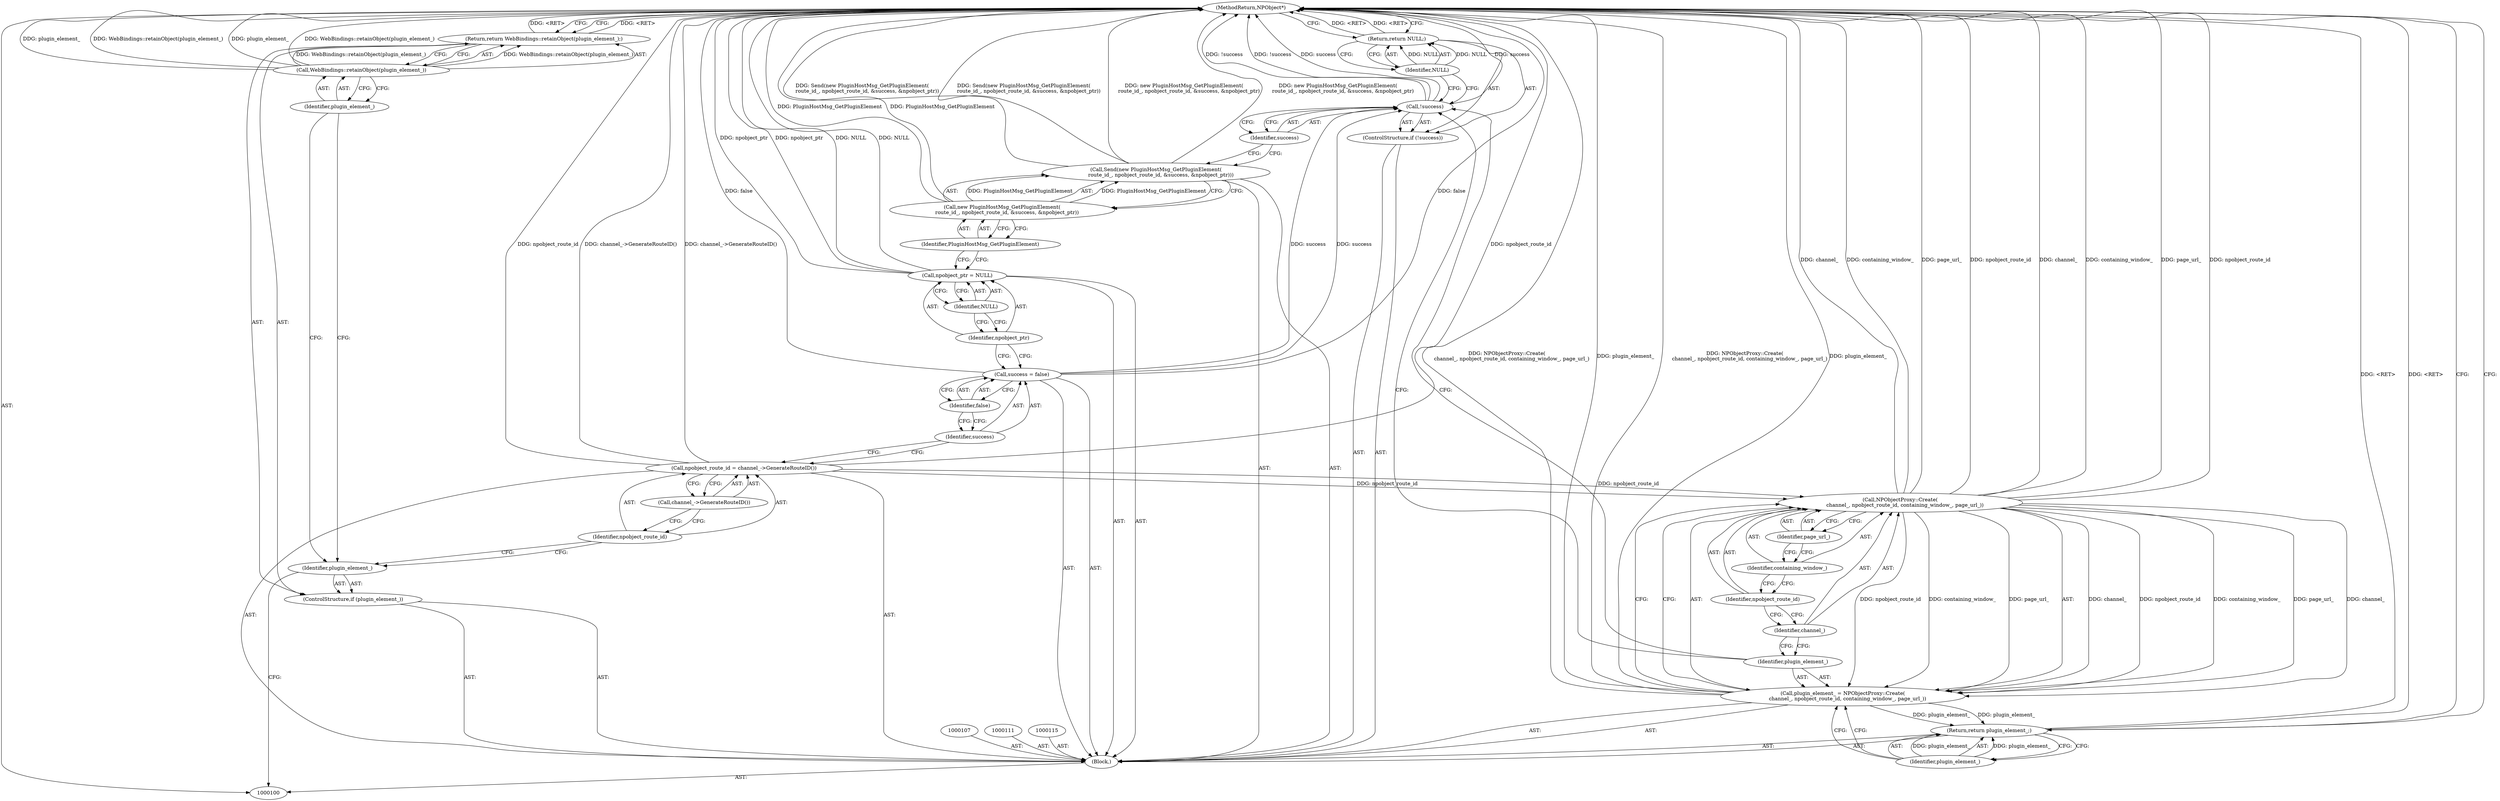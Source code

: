 digraph "1_Chrome_ea3d1d84be3d6f97bf50e76511c9e26af6895533_4" {
"1000136" [label="(MethodReturn,NPObject*)"];
"1000101" [label="(Block,)"];
"1000122" [label="(ControlStructure,if (!success))"];
"1000123" [label="(Call,!success)"];
"1000124" [label="(Identifier,success)"];
"1000126" [label="(Identifier,NULL)"];
"1000125" [label="(Return,return NULL;)"];
"1000127" [label="(Call,plugin_element_ = NPObjectProxy::Create(\n      channel_, npobject_route_id, containing_window_, page_url_))"];
"1000128" [label="(Identifier,plugin_element_)"];
"1000129" [label="(Call,NPObjectProxy::Create(\n      channel_, npobject_route_id, containing_window_, page_url_))"];
"1000131" [label="(Identifier,npobject_route_id)"];
"1000132" [label="(Identifier,containing_window_)"];
"1000133" [label="(Identifier,page_url_)"];
"1000130" [label="(Identifier,channel_)"];
"1000134" [label="(Return,return plugin_element_;)"];
"1000135" [label="(Identifier,plugin_element_)"];
"1000102" [label="(ControlStructure,if (plugin_element_))"];
"1000103" [label="(Identifier,plugin_element_)"];
"1000105" [label="(Call,WebBindings::retainObject(plugin_element_))"];
"1000106" [label="(Identifier,plugin_element_)"];
"1000104" [label="(Return,return WebBindings::retainObject(plugin_element_);)"];
"1000110" [label="(Call,channel_->GenerateRouteID())"];
"1000108" [label="(Call,npobject_route_id = channel_->GenerateRouteID())"];
"1000109" [label="(Identifier,npobject_route_id)"];
"1000114" [label="(Identifier,false)"];
"1000112" [label="(Call,success = false)"];
"1000113" [label="(Identifier,success)"];
"1000116" [label="(Call,npobject_ptr = NULL)"];
"1000117" [label="(Identifier,npobject_ptr)"];
"1000118" [label="(Identifier,NULL)"];
"1000121" [label="(Identifier,PluginHostMsg_GetPluginElement)"];
"1000119" [label="(Call,Send(new PluginHostMsg_GetPluginElement(\n      route_id_, npobject_route_id, &success, &npobject_ptr)))"];
"1000120" [label="(Call,new PluginHostMsg_GetPluginElement(\n      route_id_, npobject_route_id, &success, &npobject_ptr))"];
"1000136" -> "1000100"  [label="AST: "];
"1000136" -> "1000104"  [label="CFG: "];
"1000136" -> "1000125"  [label="CFG: "];
"1000136" -> "1000134"  [label="CFG: "];
"1000116" -> "1000136"  [label="DDG: npobject_ptr"];
"1000116" -> "1000136"  [label="DDG: NULL"];
"1000129" -> "1000136"  [label="DDG: channel_"];
"1000129" -> "1000136"  [label="DDG: containing_window_"];
"1000129" -> "1000136"  [label="DDG: page_url_"];
"1000129" -> "1000136"  [label="DDG: npobject_route_id"];
"1000105" -> "1000136"  [label="DDG: WebBindings::retainObject(plugin_element_)"];
"1000105" -> "1000136"  [label="DDG: plugin_element_"];
"1000112" -> "1000136"  [label="DDG: false"];
"1000127" -> "1000136"  [label="DDG: NPObjectProxy::Create(\n      channel_, npobject_route_id, containing_window_, page_url_)"];
"1000127" -> "1000136"  [label="DDG: plugin_element_"];
"1000120" -> "1000136"  [label="DDG: PluginHostMsg_GetPluginElement"];
"1000119" -> "1000136"  [label="DDG: Send(new PluginHostMsg_GetPluginElement(\n      route_id_, npobject_route_id, &success, &npobject_ptr))"];
"1000119" -> "1000136"  [label="DDG: new PluginHostMsg_GetPluginElement(\n      route_id_, npobject_route_id, &success, &npobject_ptr)"];
"1000123" -> "1000136"  [label="DDG: !success"];
"1000123" -> "1000136"  [label="DDG: success"];
"1000108" -> "1000136"  [label="DDG: channel_->GenerateRouteID()"];
"1000108" -> "1000136"  [label="DDG: npobject_route_id"];
"1000134" -> "1000136"  [label="DDG: <RET>"];
"1000125" -> "1000136"  [label="DDG: <RET>"];
"1000104" -> "1000136"  [label="DDG: <RET>"];
"1000101" -> "1000100"  [label="AST: "];
"1000102" -> "1000101"  [label="AST: "];
"1000107" -> "1000101"  [label="AST: "];
"1000108" -> "1000101"  [label="AST: "];
"1000111" -> "1000101"  [label="AST: "];
"1000112" -> "1000101"  [label="AST: "];
"1000115" -> "1000101"  [label="AST: "];
"1000116" -> "1000101"  [label="AST: "];
"1000119" -> "1000101"  [label="AST: "];
"1000122" -> "1000101"  [label="AST: "];
"1000127" -> "1000101"  [label="AST: "];
"1000134" -> "1000101"  [label="AST: "];
"1000122" -> "1000101"  [label="AST: "];
"1000123" -> "1000122"  [label="AST: "];
"1000125" -> "1000122"  [label="AST: "];
"1000123" -> "1000122"  [label="AST: "];
"1000123" -> "1000124"  [label="CFG: "];
"1000124" -> "1000123"  [label="AST: "];
"1000126" -> "1000123"  [label="CFG: "];
"1000128" -> "1000123"  [label="CFG: "];
"1000123" -> "1000136"  [label="DDG: !success"];
"1000123" -> "1000136"  [label="DDG: success"];
"1000112" -> "1000123"  [label="DDG: success"];
"1000124" -> "1000123"  [label="AST: "];
"1000124" -> "1000119"  [label="CFG: "];
"1000123" -> "1000124"  [label="CFG: "];
"1000126" -> "1000125"  [label="AST: "];
"1000126" -> "1000123"  [label="CFG: "];
"1000125" -> "1000126"  [label="CFG: "];
"1000126" -> "1000125"  [label="DDG: NULL"];
"1000125" -> "1000122"  [label="AST: "];
"1000125" -> "1000126"  [label="CFG: "];
"1000126" -> "1000125"  [label="AST: "];
"1000136" -> "1000125"  [label="CFG: "];
"1000125" -> "1000136"  [label="DDG: <RET>"];
"1000126" -> "1000125"  [label="DDG: NULL"];
"1000127" -> "1000101"  [label="AST: "];
"1000127" -> "1000129"  [label="CFG: "];
"1000128" -> "1000127"  [label="AST: "];
"1000129" -> "1000127"  [label="AST: "];
"1000135" -> "1000127"  [label="CFG: "];
"1000127" -> "1000136"  [label="DDG: NPObjectProxy::Create(\n      channel_, npobject_route_id, containing_window_, page_url_)"];
"1000127" -> "1000136"  [label="DDG: plugin_element_"];
"1000129" -> "1000127"  [label="DDG: channel_"];
"1000129" -> "1000127"  [label="DDG: npobject_route_id"];
"1000129" -> "1000127"  [label="DDG: containing_window_"];
"1000129" -> "1000127"  [label="DDG: page_url_"];
"1000127" -> "1000134"  [label="DDG: plugin_element_"];
"1000128" -> "1000127"  [label="AST: "];
"1000128" -> "1000123"  [label="CFG: "];
"1000130" -> "1000128"  [label="CFG: "];
"1000129" -> "1000127"  [label="AST: "];
"1000129" -> "1000133"  [label="CFG: "];
"1000130" -> "1000129"  [label="AST: "];
"1000131" -> "1000129"  [label="AST: "];
"1000132" -> "1000129"  [label="AST: "];
"1000133" -> "1000129"  [label="AST: "];
"1000127" -> "1000129"  [label="CFG: "];
"1000129" -> "1000136"  [label="DDG: channel_"];
"1000129" -> "1000136"  [label="DDG: containing_window_"];
"1000129" -> "1000136"  [label="DDG: page_url_"];
"1000129" -> "1000136"  [label="DDG: npobject_route_id"];
"1000129" -> "1000127"  [label="DDG: channel_"];
"1000129" -> "1000127"  [label="DDG: npobject_route_id"];
"1000129" -> "1000127"  [label="DDG: containing_window_"];
"1000129" -> "1000127"  [label="DDG: page_url_"];
"1000108" -> "1000129"  [label="DDG: npobject_route_id"];
"1000131" -> "1000129"  [label="AST: "];
"1000131" -> "1000130"  [label="CFG: "];
"1000132" -> "1000131"  [label="CFG: "];
"1000132" -> "1000129"  [label="AST: "];
"1000132" -> "1000131"  [label="CFG: "];
"1000133" -> "1000132"  [label="CFG: "];
"1000133" -> "1000129"  [label="AST: "];
"1000133" -> "1000132"  [label="CFG: "];
"1000129" -> "1000133"  [label="CFG: "];
"1000130" -> "1000129"  [label="AST: "];
"1000130" -> "1000128"  [label="CFG: "];
"1000131" -> "1000130"  [label="CFG: "];
"1000134" -> "1000101"  [label="AST: "];
"1000134" -> "1000135"  [label="CFG: "];
"1000135" -> "1000134"  [label="AST: "];
"1000136" -> "1000134"  [label="CFG: "];
"1000134" -> "1000136"  [label="DDG: <RET>"];
"1000135" -> "1000134"  [label="DDG: plugin_element_"];
"1000127" -> "1000134"  [label="DDG: plugin_element_"];
"1000135" -> "1000134"  [label="AST: "];
"1000135" -> "1000127"  [label="CFG: "];
"1000134" -> "1000135"  [label="CFG: "];
"1000135" -> "1000134"  [label="DDG: plugin_element_"];
"1000102" -> "1000101"  [label="AST: "];
"1000103" -> "1000102"  [label="AST: "];
"1000104" -> "1000102"  [label="AST: "];
"1000103" -> "1000102"  [label="AST: "];
"1000103" -> "1000100"  [label="CFG: "];
"1000106" -> "1000103"  [label="CFG: "];
"1000109" -> "1000103"  [label="CFG: "];
"1000105" -> "1000104"  [label="AST: "];
"1000105" -> "1000106"  [label="CFG: "];
"1000106" -> "1000105"  [label="AST: "];
"1000104" -> "1000105"  [label="CFG: "];
"1000105" -> "1000136"  [label="DDG: WebBindings::retainObject(plugin_element_)"];
"1000105" -> "1000136"  [label="DDG: plugin_element_"];
"1000105" -> "1000104"  [label="DDG: WebBindings::retainObject(plugin_element_)"];
"1000106" -> "1000105"  [label="AST: "];
"1000106" -> "1000103"  [label="CFG: "];
"1000105" -> "1000106"  [label="CFG: "];
"1000104" -> "1000102"  [label="AST: "];
"1000104" -> "1000105"  [label="CFG: "];
"1000105" -> "1000104"  [label="AST: "];
"1000136" -> "1000104"  [label="CFG: "];
"1000104" -> "1000136"  [label="DDG: <RET>"];
"1000105" -> "1000104"  [label="DDG: WebBindings::retainObject(plugin_element_)"];
"1000110" -> "1000108"  [label="AST: "];
"1000110" -> "1000109"  [label="CFG: "];
"1000108" -> "1000110"  [label="CFG: "];
"1000108" -> "1000101"  [label="AST: "];
"1000108" -> "1000110"  [label="CFG: "];
"1000109" -> "1000108"  [label="AST: "];
"1000110" -> "1000108"  [label="AST: "];
"1000113" -> "1000108"  [label="CFG: "];
"1000108" -> "1000136"  [label="DDG: channel_->GenerateRouteID()"];
"1000108" -> "1000136"  [label="DDG: npobject_route_id"];
"1000108" -> "1000129"  [label="DDG: npobject_route_id"];
"1000109" -> "1000108"  [label="AST: "];
"1000109" -> "1000103"  [label="CFG: "];
"1000110" -> "1000109"  [label="CFG: "];
"1000114" -> "1000112"  [label="AST: "];
"1000114" -> "1000113"  [label="CFG: "];
"1000112" -> "1000114"  [label="CFG: "];
"1000112" -> "1000101"  [label="AST: "];
"1000112" -> "1000114"  [label="CFG: "];
"1000113" -> "1000112"  [label="AST: "];
"1000114" -> "1000112"  [label="AST: "];
"1000117" -> "1000112"  [label="CFG: "];
"1000112" -> "1000136"  [label="DDG: false"];
"1000112" -> "1000123"  [label="DDG: success"];
"1000113" -> "1000112"  [label="AST: "];
"1000113" -> "1000108"  [label="CFG: "];
"1000114" -> "1000113"  [label="CFG: "];
"1000116" -> "1000101"  [label="AST: "];
"1000116" -> "1000118"  [label="CFG: "];
"1000117" -> "1000116"  [label="AST: "];
"1000118" -> "1000116"  [label="AST: "];
"1000121" -> "1000116"  [label="CFG: "];
"1000116" -> "1000136"  [label="DDG: npobject_ptr"];
"1000116" -> "1000136"  [label="DDG: NULL"];
"1000117" -> "1000116"  [label="AST: "];
"1000117" -> "1000112"  [label="CFG: "];
"1000118" -> "1000117"  [label="CFG: "];
"1000118" -> "1000116"  [label="AST: "];
"1000118" -> "1000117"  [label="CFG: "];
"1000116" -> "1000118"  [label="CFG: "];
"1000121" -> "1000120"  [label="AST: "];
"1000121" -> "1000116"  [label="CFG: "];
"1000120" -> "1000121"  [label="CFG: "];
"1000119" -> "1000101"  [label="AST: "];
"1000119" -> "1000120"  [label="CFG: "];
"1000120" -> "1000119"  [label="AST: "];
"1000124" -> "1000119"  [label="CFG: "];
"1000119" -> "1000136"  [label="DDG: Send(new PluginHostMsg_GetPluginElement(\n      route_id_, npobject_route_id, &success, &npobject_ptr))"];
"1000119" -> "1000136"  [label="DDG: new PluginHostMsg_GetPluginElement(\n      route_id_, npobject_route_id, &success, &npobject_ptr)"];
"1000120" -> "1000119"  [label="DDG: PluginHostMsg_GetPluginElement"];
"1000120" -> "1000119"  [label="AST: "];
"1000120" -> "1000121"  [label="CFG: "];
"1000121" -> "1000120"  [label="AST: "];
"1000119" -> "1000120"  [label="CFG: "];
"1000120" -> "1000136"  [label="DDG: PluginHostMsg_GetPluginElement"];
"1000120" -> "1000119"  [label="DDG: PluginHostMsg_GetPluginElement"];
}
